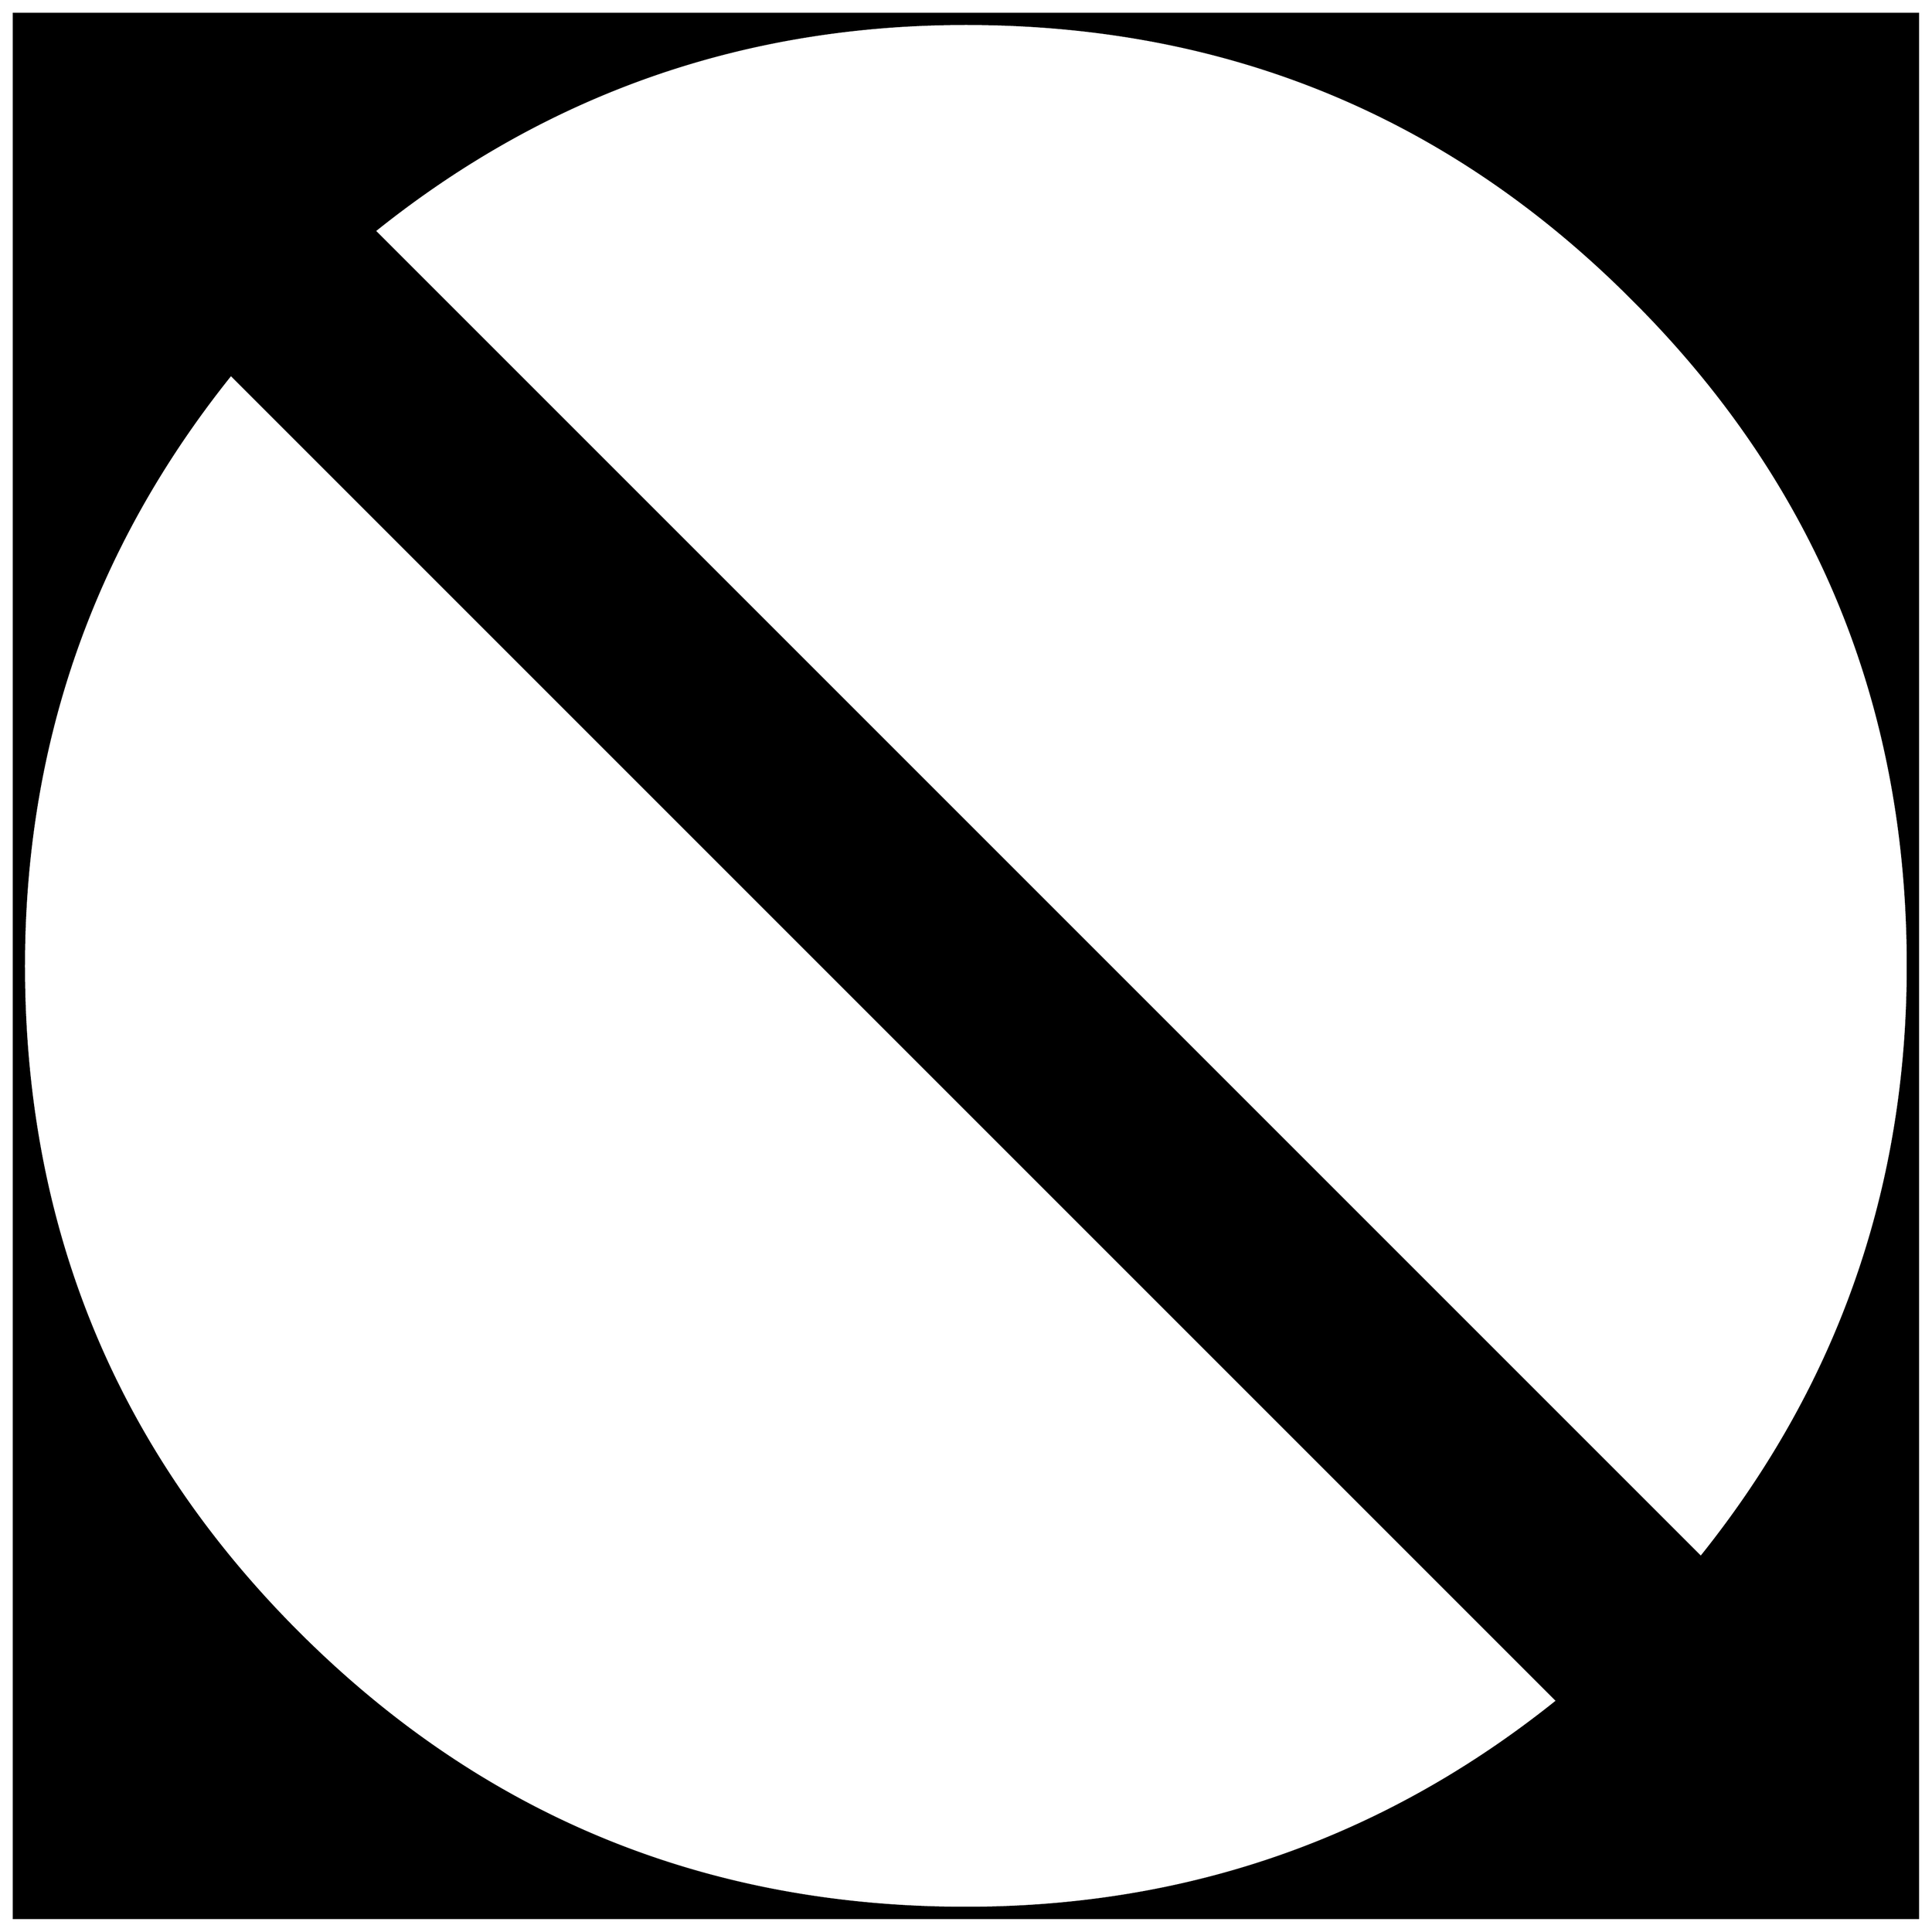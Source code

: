 


\begin{tikzpicture}[y=0.80pt, x=0.80pt, yscale=-1.0, xscale=1.0, inner sep=0pt, outer sep=0pt]
\begin{scope}[shift={(100.0,1706.0)},nonzero rule]
  \path[draw=.,fill=.,line width=1.600pt] (1958.0,352.0) --
    (90.0,352.0) -- (90.0,-1516.0) -- (1958.0,-1516.0) --
    (1958.0,352.0) -- cycle(1948.0,-582.0) .. controls
    (1948.0,-838.667) and (1858.0,-1056.667) .. (1678.0,-1236.0) ..
    controls (1498.667,-1416.0) and (1280.667,-1506.0) ..
    (1024.0,-1506.0) .. controls (806.0,-1506.0) and
    (612.667,-1438.333) .. (444.0,-1303.0) -- (1745.0,-2.0) ..
    controls (1880.333,-170.667) and (1948.0,-364.0) ..
    (1948.0,-582.0) -- cycle(1604.0,139.0) -- (303.0,-1162.0) ..
    controls (167.667,-993.333) and (100.0,-800.0) .. (100.0,-582.0)
    .. controls (100.0,-325.333) and (189.667,-107.333) ..
    (369.0,72.0) .. controls (549.0,252.0) and (767.333,342.0) ..
    (1024.0,342.0) .. controls (1242.0,342.0) and (1435.333,274.333)
    .. (1604.0,139.0) -- cycle;
\end{scope}

\end{tikzpicture}

